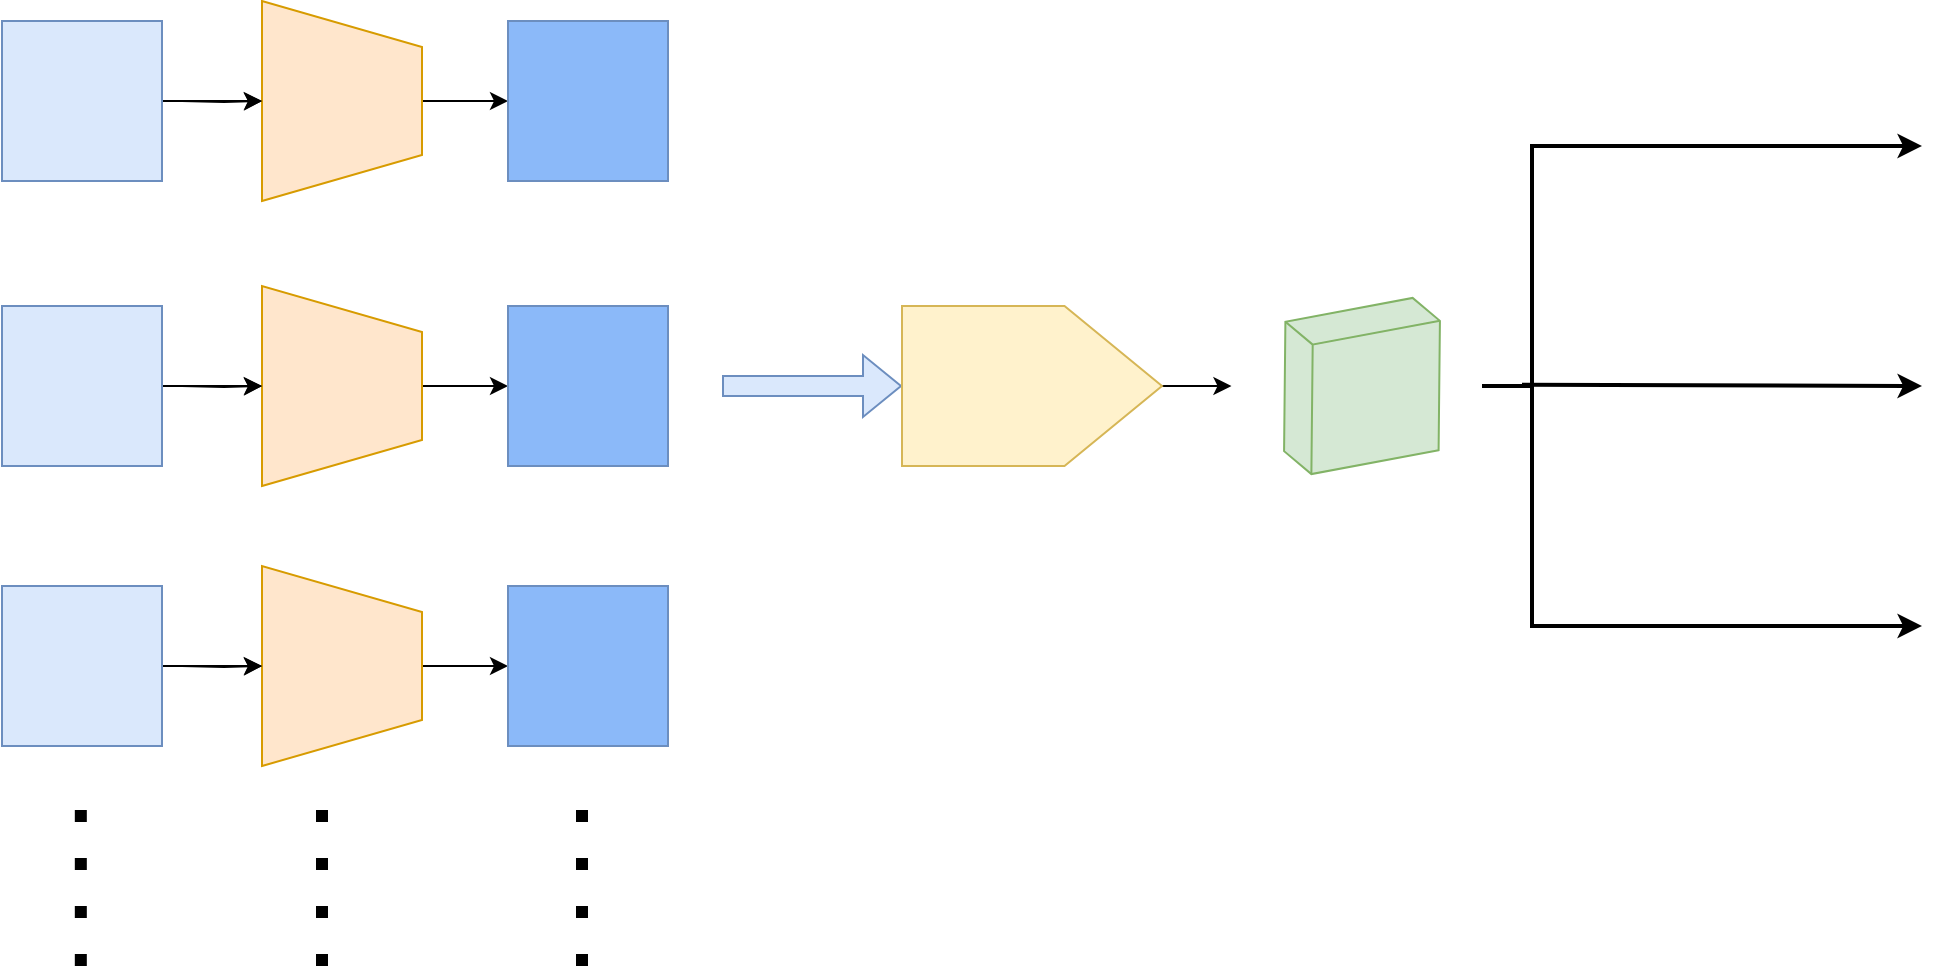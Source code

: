 <mxfile version="21.6.2" type="github">
  <diagram name="第 1 页" id="l-Xnue3M1Fo5wZ9U1ajB">
    <mxGraphModel dx="1696" dy="842" grid="1" gridSize="10" guides="1" tooltips="1" connect="1" arrows="1" fold="1" page="1" pageScale="1" pageWidth="2339" pageHeight="3300" math="0" shadow="0">
      <root>
        <mxCell id="0" />
        <mxCell id="1" parent="0" />
        <mxCell id="NM8pguJX3VKmLCaByB-A-28" value="" style="edgeStyle=orthogonalEdgeStyle;rounded=0;orthogonalLoop=1;jettySize=auto;html=1;" edge="1" parent="1" source="NM8pguJX3VKmLCaByB-A-4" target="NM8pguJX3VKmLCaByB-A-27">
          <mxGeometry relative="1" as="geometry" />
        </mxCell>
        <mxCell id="NM8pguJX3VKmLCaByB-A-4" value="" style="verticalLabelPosition=middle;verticalAlign=middle;html=1;shape=trapezoid;perimeter=trapezoidPerimeter;whiteSpace=wrap;size=0.23;arcSize=10;flipV=1;labelPosition=center;align=center;rotation=-90;fillColor=#ffe6cc;strokeColor=#d79b00;" vertex="1" parent="1">
          <mxGeometry x="200" y="227.5" width="100" height="80" as="geometry" />
        </mxCell>
        <mxCell id="NM8pguJX3VKmLCaByB-A-14" value="" style="edgeStyle=orthogonalEdgeStyle;rounded=0;orthogonalLoop=1;jettySize=auto;html=1;" edge="1" parent="1" target="NM8pguJX3VKmLCaByB-A-4">
          <mxGeometry relative="1" as="geometry">
            <mxPoint x="169.99" y="267.529" as="sourcePoint" />
          </mxGeometry>
        </mxCell>
        <mxCell id="NM8pguJX3VKmLCaByB-A-16" value="" style="edgeStyle=orthogonalEdgeStyle;rounded=0;orthogonalLoop=1;jettySize=auto;html=1;" edge="1" parent="1" source="NM8pguJX3VKmLCaByB-A-15" target="NM8pguJX3VKmLCaByB-A-4">
          <mxGeometry relative="1" as="geometry" />
        </mxCell>
        <mxCell id="NM8pguJX3VKmLCaByB-A-15" value="" style="whiteSpace=wrap;html=1;aspect=fixed;fillColor=#dae8fc;strokeColor=#6c8ebf;" vertex="1" parent="1">
          <mxGeometry x="80" y="227.5" width="80" height="80" as="geometry" />
        </mxCell>
        <mxCell id="NM8pguJX3VKmLCaByB-A-30" value="" style="edgeStyle=orthogonalEdgeStyle;rounded=0;orthogonalLoop=1;jettySize=auto;html=1;" edge="1" parent="1" source="NM8pguJX3VKmLCaByB-A-17" target="NM8pguJX3VKmLCaByB-A-29">
          <mxGeometry relative="1" as="geometry" />
        </mxCell>
        <mxCell id="NM8pguJX3VKmLCaByB-A-17" value="" style="verticalLabelPosition=middle;verticalAlign=middle;html=1;shape=trapezoid;perimeter=trapezoidPerimeter;whiteSpace=wrap;size=0.23;arcSize=10;flipV=1;labelPosition=center;align=center;rotation=-90;fillColor=#ffe6cc;strokeColor=#d79b00;" vertex="1" parent="1">
          <mxGeometry x="200" y="370" width="100" height="80" as="geometry" />
        </mxCell>
        <mxCell id="NM8pguJX3VKmLCaByB-A-18" value="" style="edgeStyle=orthogonalEdgeStyle;rounded=0;orthogonalLoop=1;jettySize=auto;html=1;" edge="1" parent="1" target="NM8pguJX3VKmLCaByB-A-17">
          <mxGeometry relative="1" as="geometry">
            <mxPoint x="169.99" y="410.029" as="sourcePoint" />
          </mxGeometry>
        </mxCell>
        <mxCell id="NM8pguJX3VKmLCaByB-A-19" value="" style="edgeStyle=orthogonalEdgeStyle;rounded=0;orthogonalLoop=1;jettySize=auto;html=1;" edge="1" parent="1" source="NM8pguJX3VKmLCaByB-A-20" target="NM8pguJX3VKmLCaByB-A-17">
          <mxGeometry relative="1" as="geometry" />
        </mxCell>
        <mxCell id="NM8pguJX3VKmLCaByB-A-20" value="" style="whiteSpace=wrap;html=1;aspect=fixed;fillColor=#dae8fc;strokeColor=#6c8ebf;" vertex="1" parent="1">
          <mxGeometry x="80" y="370" width="80" height="80" as="geometry" />
        </mxCell>
        <mxCell id="NM8pguJX3VKmLCaByB-A-32" value="" style="edgeStyle=orthogonalEdgeStyle;rounded=0;orthogonalLoop=1;jettySize=auto;html=1;" edge="1" parent="1" source="NM8pguJX3VKmLCaByB-A-21" target="NM8pguJX3VKmLCaByB-A-31">
          <mxGeometry relative="1" as="geometry" />
        </mxCell>
        <mxCell id="NM8pguJX3VKmLCaByB-A-21" value="" style="verticalLabelPosition=middle;verticalAlign=middle;html=1;shape=trapezoid;perimeter=trapezoidPerimeter;whiteSpace=wrap;size=0.23;arcSize=10;flipV=1;labelPosition=center;align=center;rotation=-90;fillColor=#ffe6cc;strokeColor=#d79b00;" vertex="1" parent="1">
          <mxGeometry x="200" y="510" width="100" height="80" as="geometry" />
        </mxCell>
        <mxCell id="NM8pguJX3VKmLCaByB-A-22" value="" style="edgeStyle=orthogonalEdgeStyle;rounded=0;orthogonalLoop=1;jettySize=auto;html=1;" edge="1" parent="1" target="NM8pguJX3VKmLCaByB-A-21">
          <mxGeometry relative="1" as="geometry">
            <mxPoint x="169.99" y="550.029" as="sourcePoint" />
          </mxGeometry>
        </mxCell>
        <mxCell id="NM8pguJX3VKmLCaByB-A-23" value="" style="edgeStyle=orthogonalEdgeStyle;rounded=0;orthogonalLoop=1;jettySize=auto;html=1;" edge="1" parent="1" source="NM8pguJX3VKmLCaByB-A-24" target="NM8pguJX3VKmLCaByB-A-21">
          <mxGeometry relative="1" as="geometry" />
        </mxCell>
        <mxCell id="NM8pguJX3VKmLCaByB-A-24" value="" style="whiteSpace=wrap;html=1;aspect=fixed;fillColor=#dae8fc;strokeColor=#6c8ebf;" vertex="1" parent="1">
          <mxGeometry x="80" y="510" width="80" height="80" as="geometry" />
        </mxCell>
        <mxCell id="NM8pguJX3VKmLCaByB-A-25" value="" style="endArrow=none;dashed=1;html=1;dashPattern=1 3;strokeWidth=6;rounded=0;jumpSize=600;" edge="1" parent="1">
          <mxGeometry width="50" height="50" relative="1" as="geometry">
            <mxPoint x="119.41" y="700" as="sourcePoint" />
            <mxPoint x="119.41" y="610" as="targetPoint" />
          </mxGeometry>
        </mxCell>
        <mxCell id="NM8pguJX3VKmLCaByB-A-26" value="" style="endArrow=none;dashed=1;html=1;dashPattern=1 3;strokeWidth=6;rounded=0;jumpSize=600;" edge="1" parent="1">
          <mxGeometry width="50" height="50" relative="1" as="geometry">
            <mxPoint x="240.0" y="700" as="sourcePoint" />
            <mxPoint x="240.0" y="610" as="targetPoint" />
          </mxGeometry>
        </mxCell>
        <mxCell id="NM8pguJX3VKmLCaByB-A-27" value="" style="whiteSpace=wrap;html=1;aspect=fixed;fillColor=#8bb9f9;strokeColor=#6c8ebf;" vertex="1" parent="1">
          <mxGeometry x="333" y="227.5" width="80" height="80" as="geometry" />
        </mxCell>
        <mxCell id="NM8pguJX3VKmLCaByB-A-29" value="" style="whiteSpace=wrap;html=1;aspect=fixed;fillColor=#8bb9f9;strokeColor=#6c8ebf;" vertex="1" parent="1">
          <mxGeometry x="333" y="370" width="80" height="80" as="geometry" />
        </mxCell>
        <mxCell id="NM8pguJX3VKmLCaByB-A-31" value="" style="whiteSpace=wrap;html=1;aspect=fixed;fillColor=#8bb9f9;strokeColor=#6c8ebf;" vertex="1" parent="1">
          <mxGeometry x="333" y="510" width="80" height="80" as="geometry" />
        </mxCell>
        <mxCell id="NM8pguJX3VKmLCaByB-A-33" value="" style="endArrow=none;dashed=1;html=1;dashPattern=1 3;strokeWidth=6;rounded=0;jumpSize=600;" edge="1" parent="1">
          <mxGeometry width="50" height="50" relative="1" as="geometry">
            <mxPoint x="370" y="700" as="sourcePoint" />
            <mxPoint x="370" y="610" as="targetPoint" />
          </mxGeometry>
        </mxCell>
        <mxCell id="NM8pguJX3VKmLCaByB-A-34" value="" style="shape=flexArrow;endArrow=classic;html=1;rounded=0;fillColor=#dae8fc;strokeColor=#6c8ebf;" edge="1" parent="1" target="NM8pguJX3VKmLCaByB-A-35">
          <mxGeometry width="50" height="50" relative="1" as="geometry">
            <mxPoint x="440" y="410" as="sourcePoint" />
            <mxPoint x="510" y="410" as="targetPoint" />
          </mxGeometry>
        </mxCell>
        <mxCell id="NM8pguJX3VKmLCaByB-A-37" value="" style="edgeStyle=orthogonalEdgeStyle;rounded=0;orthogonalLoop=1;jettySize=auto;html=1;" edge="1" parent="1" source="NM8pguJX3VKmLCaByB-A-35" target="NM8pguJX3VKmLCaByB-A-36">
          <mxGeometry relative="1" as="geometry" />
        </mxCell>
        <mxCell id="NM8pguJX3VKmLCaByB-A-35" value="" style="shape=offPageConnector;whiteSpace=wrap;html=1;rotation=-90;fillColor=#fff2cc;strokeColor=#d6b656;" vertex="1" parent="1">
          <mxGeometry x="555" y="345" width="80" height="130" as="geometry" />
        </mxCell>
        <mxCell id="NM8pguJX3VKmLCaByB-A-36" value="" style="html=1;shape=mxgraph.basic.isocube;isoAngle=24.82;rotation=40;flipH=1;flipV=1;direction=north;fillColor=#d5e8d4;strokeColor=#82b366;" vertex="1" parent="1">
          <mxGeometry x="710" y="360" width="100" height="100" as="geometry" />
        </mxCell>
        <mxCell id="NM8pguJX3VKmLCaByB-A-38" value="" style="strokeWidth=2;html=1;shape=mxgraph.flowchart.annotation_2;align=left;labelPosition=right;pointerEvents=1;" vertex="1" parent="1">
          <mxGeometry x="820" y="290" width="50" height="240" as="geometry" />
        </mxCell>
        <mxCell id="NM8pguJX3VKmLCaByB-A-39" value="" style="endArrow=classic;html=1;rounded=0;exitX=1;exitY=0;exitDx=0;exitDy=0;exitPerimeter=0;strokeWidth=2;" edge="1" parent="1" source="NM8pguJX3VKmLCaByB-A-38">
          <mxGeometry width="50" height="50" relative="1" as="geometry">
            <mxPoint x="980" y="250" as="sourcePoint" />
            <mxPoint x="1040" y="290" as="targetPoint" />
          </mxGeometry>
        </mxCell>
        <mxCell id="NM8pguJX3VKmLCaByB-A-40" value="" style="endArrow=classic;html=1;rounded=0;exitX=1;exitY=0;exitDx=0;exitDy=0;exitPerimeter=0;strokeWidth=2;" edge="1" parent="1">
          <mxGeometry width="50" height="50" relative="1" as="geometry">
            <mxPoint x="870" y="530" as="sourcePoint" />
            <mxPoint x="1040" y="530" as="targetPoint" />
          </mxGeometry>
        </mxCell>
        <mxCell id="NM8pguJX3VKmLCaByB-A-41" value="" style="endArrow=classic;html=1;rounded=0;exitX=1;exitY=0;exitDx=0;exitDy=0;exitPerimeter=0;strokeWidth=2;" edge="1" parent="1">
          <mxGeometry width="50" height="50" relative="1" as="geometry">
            <mxPoint x="840" y="409.41" as="sourcePoint" />
            <mxPoint x="1040" y="410" as="targetPoint" />
          </mxGeometry>
        </mxCell>
      </root>
    </mxGraphModel>
  </diagram>
</mxfile>
